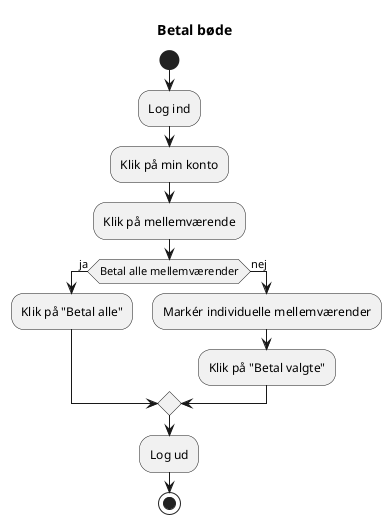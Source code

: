 @startuml

title Betal bøde

start

:Log ind;
:Klik på min konto;
:Klik på mellemværende;
if (Betal alle mellemværender) then (ja)
:Klik på "Betal alle";
else (nej)
:Markér individuelle mellemværender;
:Klik på "Betal valgte";
endif
:Log ud;

stop

@enduml
